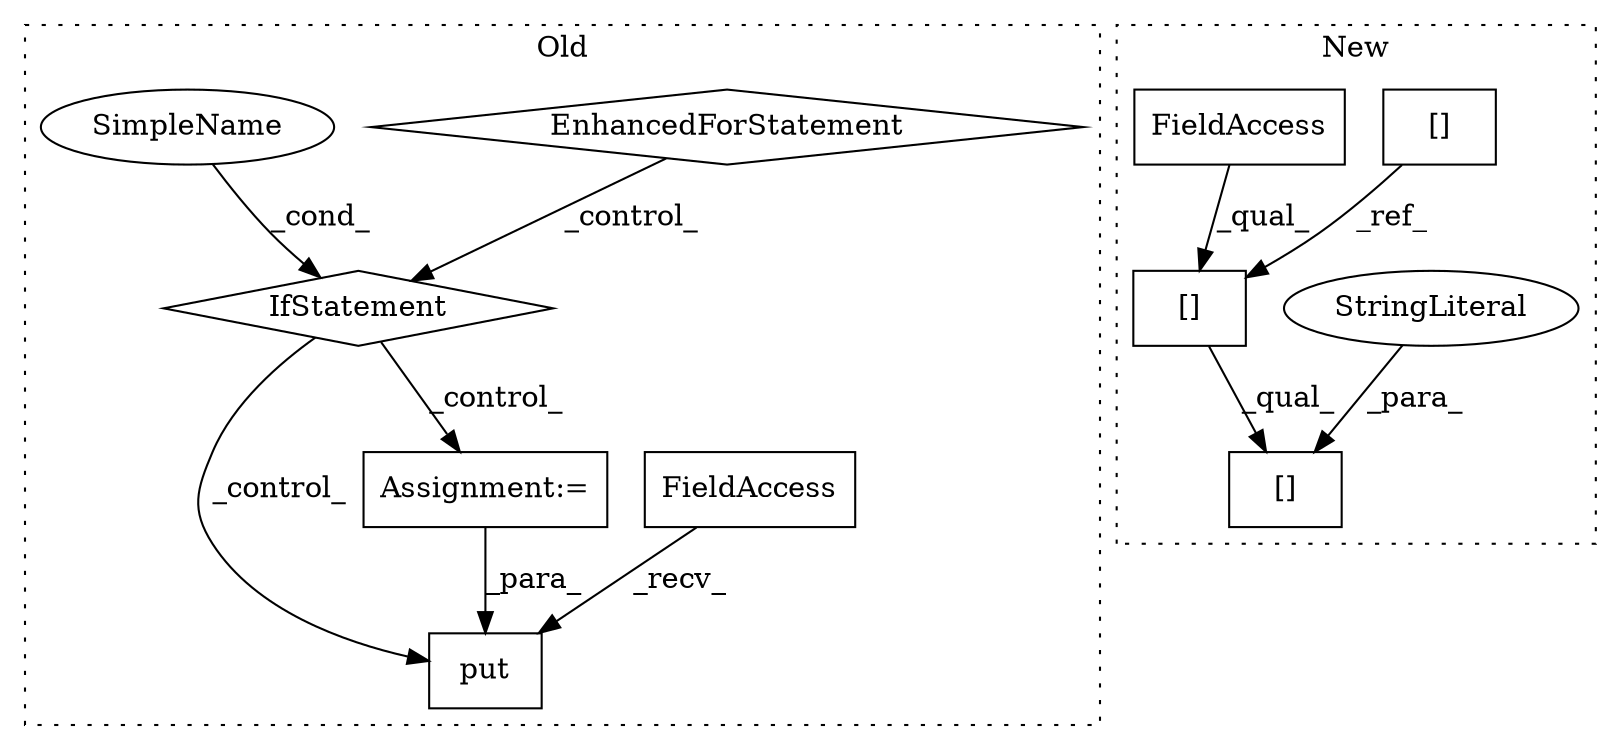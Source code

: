 digraph G {
subgraph cluster0 {
1 [label="put" a="32" s="7845,7862" l="4,1" shape="box"];
3 [label="FieldAccess" a="22" s="7837" l="7" shape="box"];
4 [label="Assignment:=" a="7" s="7824" l="1" shape="box"];
6 [label="EnhancedForStatement" a="70" s="7614,7715" l="73,2" shape="diamond"];
8 [label="IfStatement" a="25" s="7725,7761" l="4,2" shape="diamond"];
9 [label="SimpleName" a="42" s="" l="" shape="ellipse"];
label = "Old";
style="dotted";
}
subgraph cluster1 {
2 [label="[]" a="2" s="6018,6056" l="29,1" shape="box"];
5 [label="StringLiteral" a="45" s="6047" l="9" shape="ellipse"];
7 [label="[]" a="2" s="5981,6001" l="15,1" shape="box"];
10 [label="[]" a="2" s="6018,6045" l="15,1" shape="box"];
11 [label="FieldAccess" a="22" s="6018" l="14" shape="box"];
label = "New";
style="dotted";
}
3 -> 1 [label="_recv_"];
4 -> 1 [label="_para_"];
5 -> 2 [label="_para_"];
6 -> 8 [label="_control_"];
7 -> 10 [label="_ref_"];
8 -> 4 [label="_control_"];
8 -> 1 [label="_control_"];
9 -> 8 [label="_cond_"];
10 -> 2 [label="_qual_"];
11 -> 10 [label="_qual_"];
}